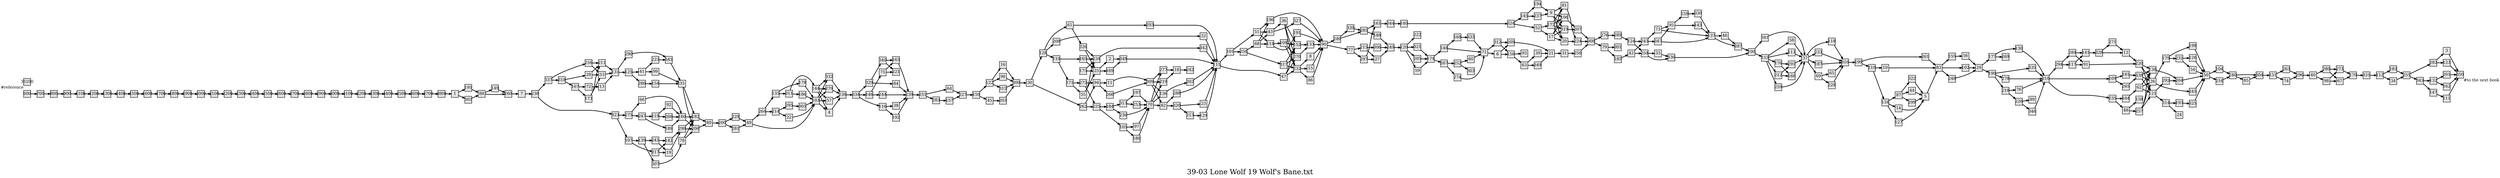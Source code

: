 digraph g{
  graph [ label="39-03 Lone Wolf 19 Wolf's Bane.txt" rankdir=LR, ordering=out, fontsize=36, nodesep="0.35", ranksep="0.45"];
  node  [shape=rect, penwidth=2, fontsize=20, style=filled, fillcolor=grey90, margin="0,0", labelfloat=true, regular=true, fixedsize=true];
  edge  [labelfloat=true, penwidth=3, fontsize=12];
  600 -> 700;
  700 -> 800;
  800 -> 900;
  900 -> 1100;
  1100 -> 1200;
  1200 -> 1300;
  1300 -> 1400;
  1400 -> 1500;
  1500 -> 1600;
  1600 -> 1700;
  1700 -> 1800;
  1800 -> 1900;
  1900 -> 2000;
  2000 -> 2100;
  2100 -> 2200;
  2200 -> 2300;
  2300 -> 2400;
  2400 -> 2500;
  2500 -> 2600;
  2600 -> 2700;
  2700 -> 2800;
  2800 -> 2900;
  2900 -> 3000;
  3000 -> 3100;
  3100 -> 3200;
  3200 -> 3300;
  3300 -> 3400;
  3400 -> 3500;
  3500 -> 3600;
  3600 -> 3700;
  3700 -> 3800;
  3800 -> 1;
  1 -> 195;
  1 -> 302;
  2 -> 348;
  3 -> 350;
  4 -> 230;
  5 -> 83;
  6 -> 209;
  6 -> 156;
  7 -> 238;
  8 -> 90;
  9 -> 81;
  9 -> 106;
  9 -> 319;
  9 -> 20;
  10 -> 83;
  11 -> 309;
  12 -> 220;
  13 -> 131;
  14 -> 5;
  15 -> 90;
  16 -> 300;
  17 -> 81;
  17 -> 106;
  17 -> 319;
  17 -> 20;
  18 -> 242;
  19 -> 298;
  20 -> 224;
  21 -> 31;
  22 -> 103;
  23 -> 115;
  25 -> 2;
  25 -> 169;
  26 -> 179;
  26 -> 245;
  27 -> 249;
  28 -> 211;
  28 -> 53;
  29 -> 177;
  29 -> 190;
  30 -> 128;
  30 -> 262;
  31 -> 250;
  32 -> 115;
  33 -> 336;
  34 -> 255;
  35 -> 182;
  35 -> 206;
  36 -> 152;
  36 -> 270;
  36 -> 232;
  37 -> 118;
  37 -> 233;
  37 -> 187;
  37 -> 69;
  38 -> 239;
  39 -> 21;
  40 -> 280;
  40 -> 98;
  41 -> 223;
  41 -> 99;
  42 -> 243;
  42 -> 254;
  43 -> 36;
  43 -> 327;
  44 -> 5;
  45 -> 203;
  46 -> 287;
  47 -> 152;
  47 -> 270;
  47 -> 232;
  48 -> 158;
  48 -> 257;
  49 -> 264;
  49 -> 103;
  50 -> 104;
  50 -> 216;
  51 -> 196;
  51 -> 43;
  51 -> 114;
  52 -> 172;
  52 -> 17;
  53 -> 131;
  54 -> 50;
  55 -> 234;
  55 -> 25;
  56 -> 29;
  57 -> 230;
  58 -> 37;
  59 -> 174;
  60 -> 71;
  61 -> 293;
  61 -> 326;
  62 -> 138;
  62 -> 26;
  62 -> 121;
  63 -> 39;
  63 -> 349;
  64 -> 227;
  65 -> 316;
  66 -> 160;
  67 -> 170;
  68 -> 196;
  68 -> 43;
  68 -> 114;
  69 -> 65;
  69 -> 228;
  70 -> 277;
  70 -> 219;
  70 -> 136;
  70 -> 82;
  71 -> 312;
  71 -> 6;
  72 -> 13;
  73 -> 95;
  73 -> 137;
  74 -> 296;
  75 -> 163;
  75 -> 221;
  76 -> 310;
  77 -> 215;
  77 -> 297;
  78 -> 182;
  78 -> 206;
  79 -> 301;
  79 -> 185;
  80 -> 200;
  81 -> 224;
  82 -> 288;
  82 -> 320;
  83 -> 155;
  83 -> 102;
  83 -> 248;
  84 -> 239;
  85 -> 304;
  86 -> 90;
  87 -> 322;
  87 -> 44;
  87 -> 299;
  88 -> 149;
  88 -> 260;
  90 -> 246;
  90 -> 77;
  
  91 -> 220;
  92 -> 160;
  94 -> 11;
  94 -> 266;
  95 -> 159;
  95 -> 143;
  96 -> 300;
  97 -> 70;
  98 -> 273;
  98 -> 67;
  99 -> 35;
  100 -> 341;
  100 -> 153;
  101 -> 51;
  101 -> 258;
  102 -> 29;
  103 -> 332;
  103 -> 279;
  103 -> 57;
  103 -> 4;
  104 -> 240;
  105 -> 97;
  105 -> 180;
  106 -> 207;
  107 -> 139;
  107 -> 217;
  108 -> 152;
  108 -> 270;
  108 -> 232;
  109 -> 181;
  109 -> 265;
  110 -> 165;
  110 -> 171;
  111 -> 350;
  112 -> 183;
  112 -> 34;
  113 -> 37;
  114 -> 108;
  114 -> 191;
  115 -> 101;
  115 -> 47;
  116 -> 38;
  116 -> 192;
  117 -> 141;
  117 -> 91;
  118 -> 316;
  119 -> 92;
  119 -> 268;
  120 -> 222;
  120 -> 321;
  120 -> 205;
  120 -> 59;
  121 -> 292;
  121 -> 314;
  122 -> 16;
  122 -> 96;
  122 -> 315;
  123 -> 350;
  124 -> 243;
  124 -> 254;
  125 -> 41;
  125 -> 286;
  126 -> 50;
  127 -> 5;
  128 -> 61;
  128 -> 208;
  128 -> 110;
  129 -> 115;
  130 -> 310;
  131 -> 290;
  131 -> 125;
  132 -> 201;
  132 -> 162;
  133 -> 90;
  134 -> 87;
  134 -> 14;
  134 -> 127;
  135 -> 178;
  135 -> 311;
  136 -> 202;
  137 -> 46;
  137 -> 287;
  138 -> 204;
  139 -> 241;
  139 -> 307;
  140 -> 324;
  141 -> 328;
  142 -> 298;
  143 -> 137;
  144 -> 332;
  144 -> 57;
  144 -> 279;
  144 -> 4;
  145 -> 194;
  145 -> 237;
  146 -> 75;
  146 -> 244;
  147 -> 111;
  148 -> 168;
  148 -> 71;
  149 -> 260;
  150 -> 122;
  150 -> 45;
  151 -> 263;
  151 -> 74;
  152 -> 133;
  153 -> 58;
  153 -> 113;
  153 -> 176;
  153 -> 212;
  153 -> 259;
  154 -> 35;
  155 -> 56;
  156 -> 93;
  156 -> 63;
  157 -> 227;
  159 -> 330;
  160 -> 182;
  160 -> 206;
  161 -> 344;
  162 -> 350;
  163 -> 239;
  164 -> 62;
  165 -> 234;
  165 -> 25;
  166 -> 37;
  167 -> 72;
  167 -> 173;
  168 -> 333;
  169 -> 348;
  170 -> 331;
  171 -> 272;
  171 -> 55;
  172 -> 81;
  172 -> 106;
  172 -> 319;
  172 -> 20;
  173 -> 211;
  173 -> 53;
  174 -> 148;
  174 -> 267;
  175 -> 234;
  175 -> 25;
  176 -> 291;
  176 -> 166;
  177 -> 130;
  177 -> 269;
  178 -> 103;
  179 -> 198;
  179 -> 231;
  180 -> 70;
  181 -> 338;
  182 -> 80;
  183 -> 255;
  184 -> 313;
  184 -> 236;
  185 -> 42;
  186 -> 103;
  187 -> 316;
  188 -> 249;
  189 -> 160;
  190 -> 335;
  190 -> 278;
  190 -> 218;
  191 -> 90;
  192 -> 239;
  193 -> 325;
  194 -> 9;
  195 -> 88;
  196 -> 90;
  197 -> 70;
  198 -> 50;
  199 -> 261;
  199 -> 210;
  200 -> 229;
  200 -> 281;
  201 -> 350;
  202 -> 115;
  203 -> 300;
  204 -> 50;
  205 -> 174;
  206 -> 80;
  207 -> 308;
  208 -> 32;
  209 -> 21;
  210 -> 10;
  210 -> 134;
  211 -> 131;
  212 -> 291;
  212 -> 166;
  213 -> 129;
  214 -> 295;
  214 -> 22;
  215 -> 306;
  215 -> 27;
  216 -> 240;
  217 -> 142;
  217 -> 19;
  218 -> 76;
  218 -> 226;
  219 -> 18;
  220 -> 138;
  220 -> 26;
  220 -> 121;
  223 -> 345;
  224 -> 308;
  225 -> 184;
  225 -> 105;
  226 -> 89;
  226 -> 346;
  227 -> 150;
  228 -> 316;
  229 -> 49;
  230 -> 334;
  231 -> 126;
  231 -> 54;
  232 -> 8;
  232 -> 15;
  232 -> 86;
  233 -> 316;
  234 -> 342;
  235 -> 164;
  235 -> 48;
  236 -> 70;
  237 -> 9;
  238 -> 337;
  238 -> 323;
  239 -> 251;
  240 -> 304;
  240 -> 85;
  241 -> 142;
  241 -> 19;
  243 -> 73;
  243 -> 347;
  244 -> 239;
  245 -> 50;
  246 -> 339;
  246 -> 285;
  247 -> 119;
  247 -> 189;
  248 -> 29;
  249 -> 120;
  250 -> 308;
  251 -> 64;
  251 -> 283;
  252 -> 60;
  252 -> 303;
  253 -> 70;
  254 -> 33;
  254 -> 336;
  255 -> 282;
  255 -> 343;
  256 -> 211;
  256 -> 53;
  257 -> 138;
  257 -> 26;
  257 -> 121;
  258 -> 68;
  258 -> 317;
  259 -> 37;
  260 -> 7;
  261 -> 83;
  262 -> 94;
  262 -> 225;
  263 -> 296;
  264 -> 135;
  264 -> 214;
  265 -> 338;
  266 -> 309;
  267 -> 252;
  267 -> 274;
  268 -> 160;
  270 -> 133;
  271 -> 12;
  272 -> 94;
  272 -> 225;
  273 -> 170;
  274 -> 71;
  275 -> 66;
  275 -> 247;
  276 -> 289;
  277 -> 18;
  278 -> 310;
  279 -> 230;
  280 -> 273;
  280 -> 67;
  281 -> 49;
  282 -> 3;
  282 -> 123;
  283 -> 157;
  284 -> 141;
  284 -> 91;
  285 -> 161;
  285 -> 188;
  286 -> 154;
  287 -> 100;
  288 -> 115;
  289 -> 124;
  290 -> 345;
  291 -> 37;
  292 -> 204;
  293 -> 115;
  294 -> 284;
  294 -> 117;
  295 -> 305;
  296 -> 40;
  297 -> 161;
  297 -> 27;
  298 -> 182;
  298 -> 206;
  299 -> 5;
  300 -> 30;
  302 -> 88;
  304 -> 151;
  305 -> 103;
  306 -> 249;
  307 -> 78;
  308 -> 276;
  308 -> 79;
  309 -> 277;
  309 -> 219;
  309 -> 136;
  309 -> 82;
  310 -> 294;
  310 -> 109;
  310 -> 235;
  311 -> 144;
  311 -> 186;
  312 -> 209;
  312 -> 156;
  313 -> 197;
  313 -> 253;
  314 -> 193;
  314 -> 24;
  315 -> 300;
  316 -> 199;
  317 -> 152;
  317 -> 270;
  317 -> 232;
  318 -> 28;
  318 -> 167;
  319 -> 207;
  320 -> 23;
  320 -> 213;
  321 -> 174;
  322 -> 5;
  323 -> 275;
  323 -> 107;
  324 -> 145;
  324 -> 52;
  325 -> 50;
  326 -> 234;
  326 -> 25;
  327 -> 90;
  328 -> 271;
  328 -> 12;
  329 -> 340;
  329 -> 84;
  330 -> 137;
  331 -> 112;
  332 -> 230;
  333 -> 71;
  334 -> 329;
  334 -> 146;
  334 -> 116;
  335 -> 310;
  336 -> 100;
  337 -> 256;
  337 -> 318;
  338 -> 138;
  338 -> 26;
  338 -> 121;
  339 -> 285;
  340 -> 163;
  340 -> 221;
  341 -> 37;
  342 -> 115;
  343 -> 132;
  343 -> 147;
  344 -> 140;
  345 -> 35;
  346 -> 310;
  347 -> 95;
  347 -> 137;
  348 -> 115;
  349 -> 21;
  350	[ xlabel="#to the next book" ];
  35100	[ xlabel="#reference" ];
  
}


